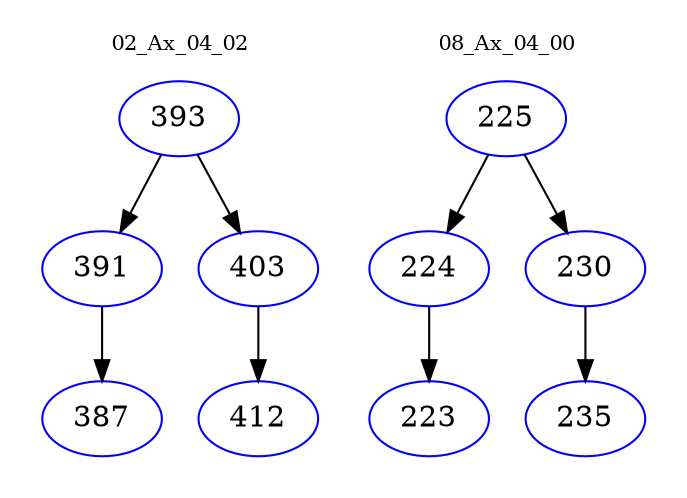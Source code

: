 digraph{
subgraph cluster_0 {
color = white
label = "02_Ax_04_02";
fontsize=10;
T0_393 [label="393", color="blue"]
T0_393 -> T0_391 [color="black"]
T0_391 [label="391", color="blue"]
T0_391 -> T0_387 [color="black"]
T0_387 [label="387", color="blue"]
T0_393 -> T0_403 [color="black"]
T0_403 [label="403", color="blue"]
T0_403 -> T0_412 [color="black"]
T0_412 [label="412", color="blue"]
}
subgraph cluster_1 {
color = white
label = "08_Ax_04_00";
fontsize=10;
T1_225 [label="225", color="blue"]
T1_225 -> T1_224 [color="black"]
T1_224 [label="224", color="blue"]
T1_224 -> T1_223 [color="black"]
T1_223 [label="223", color="blue"]
T1_225 -> T1_230 [color="black"]
T1_230 [label="230", color="blue"]
T1_230 -> T1_235 [color="black"]
T1_235 [label="235", color="blue"]
}
}
